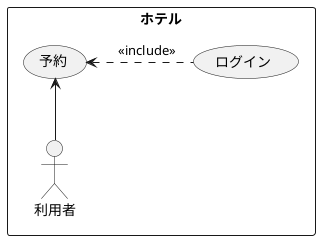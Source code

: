 @startuml ユースケース図
' left to right direction
rectangle ホテル{
actor 利用者    
usecase ログイン
usecase 予約
}
予約 <-- 利用者 << include >>
予約<.ログイン :　<< include >>
@enduml